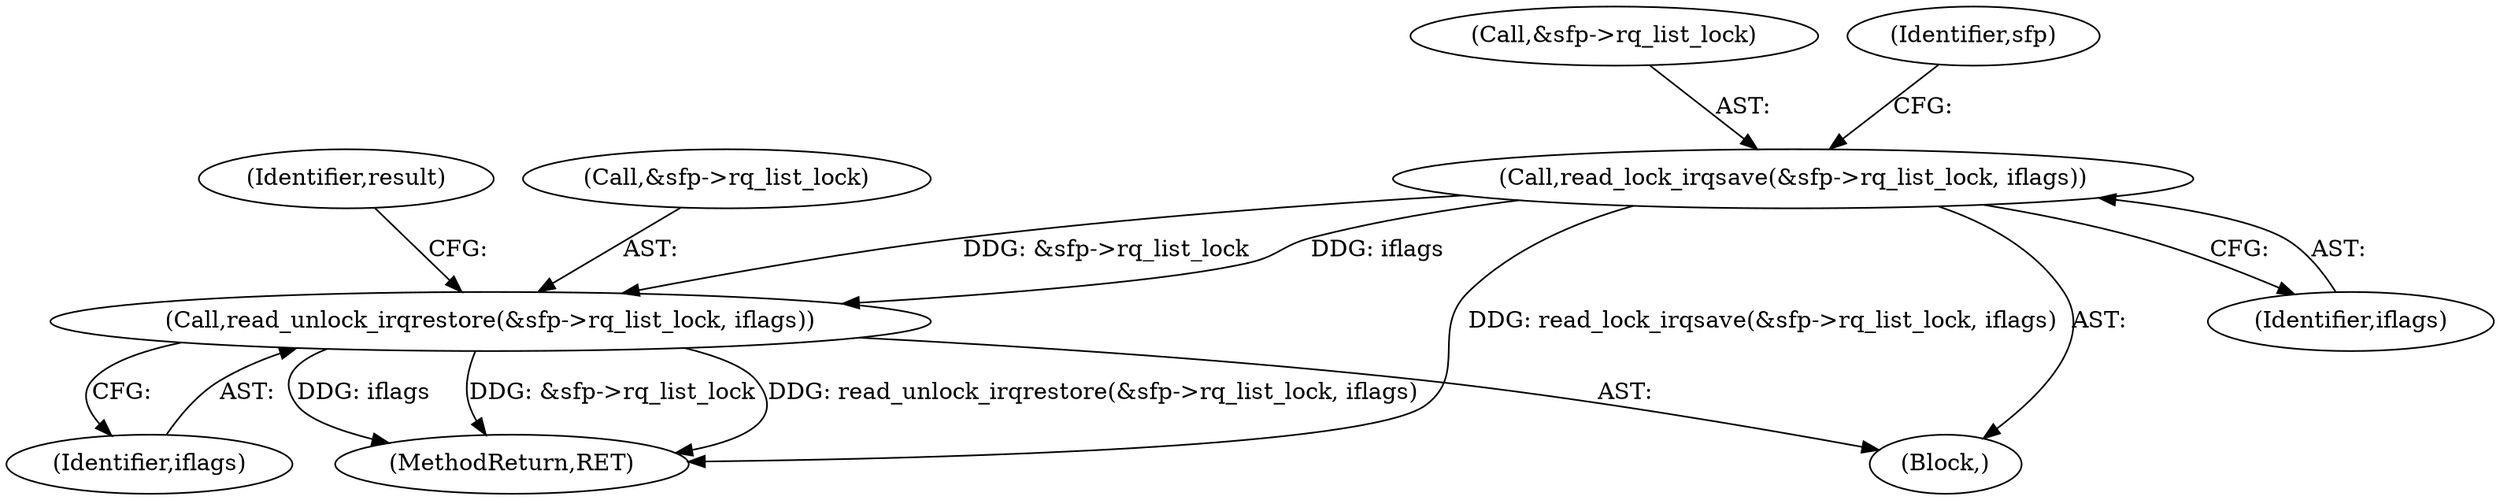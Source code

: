 digraph "0_linux_3e0097499839e0fe3af380410eababe5a47c4cf9_0@API" {
"1000832" [label="(Call,read_lock_irqsave(&sfp->rq_list_lock, iflags))"];
"1000841" [label="(Call,read_unlock_irqrestore(&sfp->rq_list_lock, iflags))"];
"1000846" [label="(Identifier,iflags)"];
"1000832" [label="(Call,read_lock_irqsave(&sfp->rq_list_lock, iflags))"];
"1000837" [label="(Identifier,iflags)"];
"1000848" [label="(Identifier,result)"];
"1000833" [label="(Call,&sfp->rq_list_lock)"];
"1000842" [label="(Call,&sfp->rq_list_lock)"];
"1000841" [label="(Call,read_unlock_irqrestore(&sfp->rq_list_lock, iflags))"];
"1000839" [label="(Identifier,sfp)"];
"1001060" [label="(MethodReturn,RET)"];
"1000817" [label="(Block,)"];
"1000832" -> "1000817"  [label="AST: "];
"1000832" -> "1000837"  [label="CFG: "];
"1000833" -> "1000832"  [label="AST: "];
"1000837" -> "1000832"  [label="AST: "];
"1000839" -> "1000832"  [label="CFG: "];
"1000832" -> "1001060"  [label="DDG: read_lock_irqsave(&sfp->rq_list_lock, iflags)"];
"1000832" -> "1000841"  [label="DDG: &sfp->rq_list_lock"];
"1000832" -> "1000841"  [label="DDG: iflags"];
"1000841" -> "1000817"  [label="AST: "];
"1000841" -> "1000846"  [label="CFG: "];
"1000842" -> "1000841"  [label="AST: "];
"1000846" -> "1000841"  [label="AST: "];
"1000848" -> "1000841"  [label="CFG: "];
"1000841" -> "1001060"  [label="DDG: iflags"];
"1000841" -> "1001060"  [label="DDG: &sfp->rq_list_lock"];
"1000841" -> "1001060"  [label="DDG: read_unlock_irqrestore(&sfp->rq_list_lock, iflags)"];
}
